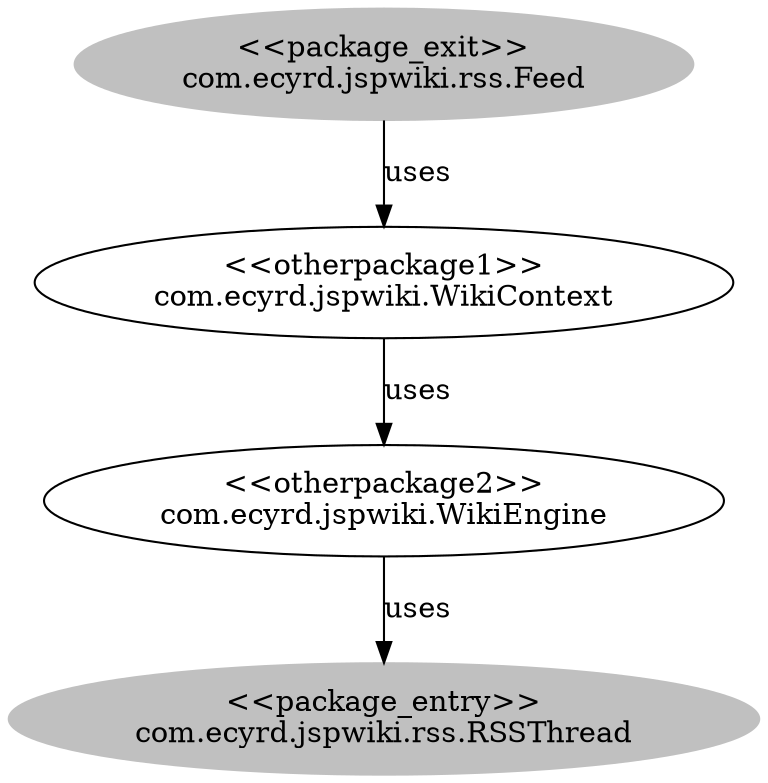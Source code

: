 digraph cd {
	com_ecyrd_jspwiki_rss_Feed [label="<<package_exit>>
com.ecyrd.jspwiki.rss.Feed",style=filled,color="grey"];
	com_ecyrd_jspwiki_rss_RSSThread [label="<<package_entry>>
com.ecyrd.jspwiki.rss.RSSThread",style=filled,color="grey"];
	com_ecyrd_jspwiki_WikiContext [label="<<otherpackage1>>
com.ecyrd.jspwiki.WikiContext"];
	com_ecyrd_jspwiki_WikiEngine [label="<<otherpackage2>>
com.ecyrd.jspwiki.WikiEngine"];
	com_ecyrd_jspwiki_rss_Feed -> com_ecyrd_jspwiki_WikiContext [label=uses];
	com_ecyrd_jspwiki_WikiEngine -> com_ecyrd_jspwiki_rss_RSSThread [label=uses];
	com_ecyrd_jspwiki_WikiContext -> com_ecyrd_jspwiki_WikiEngine [label=uses];
}
